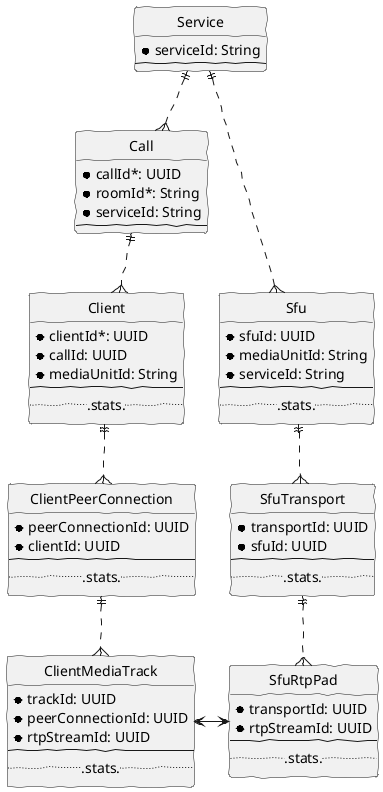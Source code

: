 @startuml
skinparam handwritten true
skinparam monochrome true
skinparam backgroundColor transparent

' hide the spot
hide circle


entity "SfuRtpPad" as sfupads {
*transportId: UUID
*rtpStreamId: UUID
--
...stats...
}

entity "SfuTransport" as sfutransport {
*transportId: UUID
*sfuId: UUID
--
...stats...
}

entity "Sfu" as sfu {
*sfuId: UUID
*mediaUnitId: String
*serviceId: String
--
...stats...
}

entity "ClientMediaTrack" as tracks {
*trackId: UUID
*peerConnectionId: UUID
*rtpStreamId: UUID
--
...stats...
}

entity "ClientPeerConnection" as pcs {
*peerConnectionId: UUID
*clientId: UUID
--
...stats...
}

entity "Client" as client {
*clientId*: UUID
*callId: UUID
*mediaUnitId: String
--
...stats...
}


entity "Call" as call {
*callId*: UUID
*roomId*: String
*serviceId: String
--
}


entity "Service" as service {
*serviceId: String
--
}

service ||.d.{ call
call ||.d.{ client
client ||.d.{ pcs
pcs ||.d.{ tracks

service ||.d.{ sfu
sfu ||.d.{ sfutransport
sfutransport ||.d.{ sfupads

sfupads <-left-> tracks

sfutransport -[hidden]l-> pcs
sfu -[hidden]l-> client

@enduml